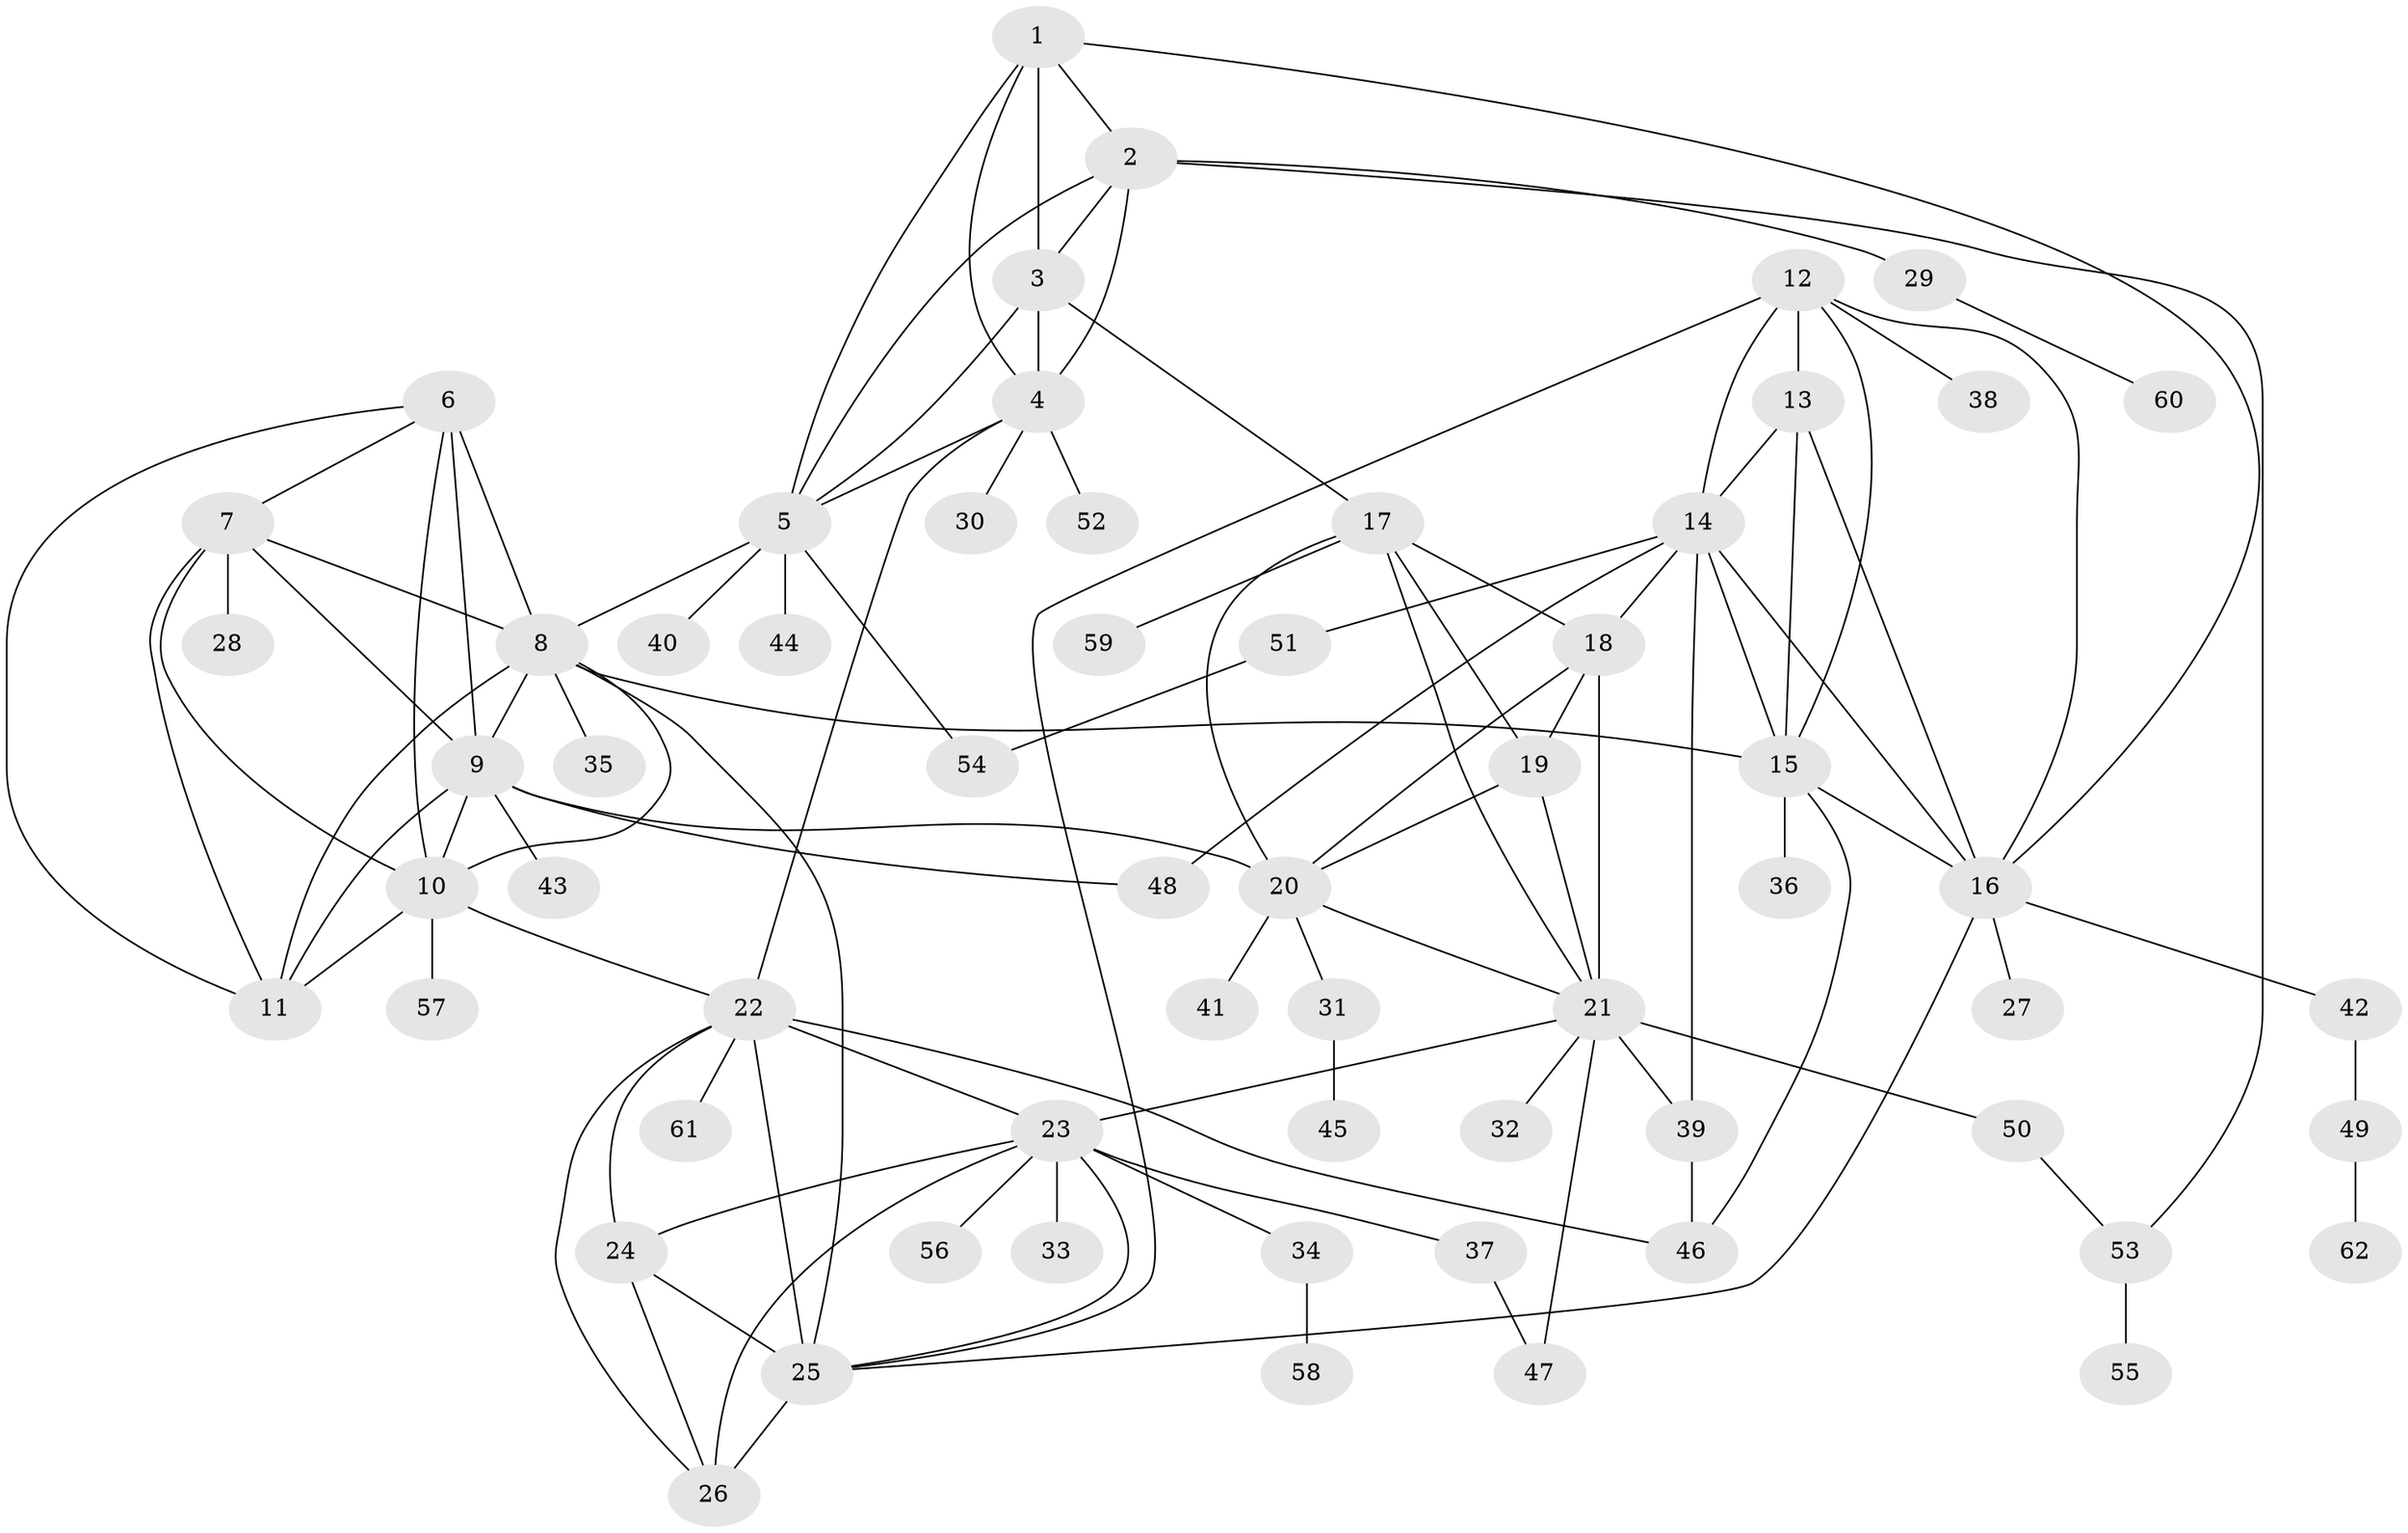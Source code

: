 // original degree distribution, {7: 0.008064516129032258, 10: 0.04032258064516129, 6: 0.04838709677419355, 5: 0.03225806451612903, 8: 0.04838709677419355, 9: 0.024193548387096774, 11: 0.024193548387096774, 12: 0.008064516129032258, 13: 0.008064516129032258, 1: 0.5241935483870968, 2: 0.1693548387096774, 3: 0.056451612903225805, 4: 0.008064516129032258}
// Generated by graph-tools (version 1.1) at 2025/52/03/04/25 22:52:36]
// undirected, 62 vertices, 110 edges
graph export_dot {
  node [color=gray90,style=filled];
  1;
  2;
  3;
  4;
  5;
  6;
  7;
  8;
  9;
  10;
  11;
  12;
  13;
  14;
  15;
  16;
  17;
  18;
  19;
  20;
  21;
  22;
  23;
  24;
  25;
  26;
  27;
  28;
  29;
  30;
  31;
  32;
  33;
  34;
  35;
  36;
  37;
  38;
  39;
  40;
  41;
  42;
  43;
  44;
  45;
  46;
  47;
  48;
  49;
  50;
  51;
  52;
  53;
  54;
  55;
  56;
  57;
  58;
  59;
  60;
  61;
  62;
  1 -- 2 [weight=1.0];
  1 -- 3 [weight=2.0];
  1 -- 4 [weight=1.0];
  1 -- 5 [weight=1.0];
  1 -- 16 [weight=1.0];
  2 -- 3 [weight=2.0];
  2 -- 4 [weight=1.0];
  2 -- 5 [weight=1.0];
  2 -- 29 [weight=3.0];
  2 -- 53 [weight=1.0];
  3 -- 4 [weight=2.0];
  3 -- 5 [weight=2.0];
  3 -- 17 [weight=1.0];
  4 -- 5 [weight=1.0];
  4 -- 22 [weight=1.0];
  4 -- 30 [weight=2.0];
  4 -- 52 [weight=1.0];
  5 -- 8 [weight=1.0];
  5 -- 40 [weight=1.0];
  5 -- 44 [weight=1.0];
  5 -- 54 [weight=1.0];
  6 -- 7 [weight=1.0];
  6 -- 8 [weight=3.0];
  6 -- 9 [weight=1.0];
  6 -- 10 [weight=1.0];
  6 -- 11 [weight=1.0];
  7 -- 8 [weight=1.0];
  7 -- 9 [weight=1.0];
  7 -- 10 [weight=1.0];
  7 -- 11 [weight=1.0];
  7 -- 28 [weight=4.0];
  8 -- 9 [weight=1.0];
  8 -- 10 [weight=1.0];
  8 -- 11 [weight=1.0];
  8 -- 15 [weight=1.0];
  8 -- 25 [weight=1.0];
  8 -- 35 [weight=1.0];
  9 -- 10 [weight=1.0];
  9 -- 11 [weight=1.0];
  9 -- 20 [weight=1.0];
  9 -- 43 [weight=1.0];
  9 -- 48 [weight=1.0];
  10 -- 11 [weight=1.0];
  10 -- 22 [weight=1.0];
  10 -- 57 [weight=1.0];
  12 -- 13 [weight=5.0];
  12 -- 14 [weight=2.0];
  12 -- 15 [weight=2.0];
  12 -- 16 [weight=2.0];
  12 -- 25 [weight=1.0];
  12 -- 38 [weight=1.0];
  13 -- 14 [weight=1.0];
  13 -- 15 [weight=1.0];
  13 -- 16 [weight=1.0];
  14 -- 15 [weight=1.0];
  14 -- 16 [weight=1.0];
  14 -- 18 [weight=1.0];
  14 -- 39 [weight=1.0];
  14 -- 48 [weight=1.0];
  14 -- 51 [weight=2.0];
  15 -- 16 [weight=1.0];
  15 -- 36 [weight=4.0];
  15 -- 46 [weight=1.0];
  16 -- 25 [weight=2.0];
  16 -- 27 [weight=1.0];
  16 -- 42 [weight=1.0];
  17 -- 18 [weight=2.0];
  17 -- 19 [weight=1.0];
  17 -- 20 [weight=1.0];
  17 -- 21 [weight=1.0];
  17 -- 59 [weight=1.0];
  18 -- 19 [weight=2.0];
  18 -- 20 [weight=2.0];
  18 -- 21 [weight=2.0];
  19 -- 20 [weight=1.0];
  19 -- 21 [weight=1.0];
  20 -- 21 [weight=1.0];
  20 -- 31 [weight=1.0];
  20 -- 41 [weight=1.0];
  21 -- 23 [weight=1.0];
  21 -- 32 [weight=1.0];
  21 -- 39 [weight=1.0];
  21 -- 47 [weight=1.0];
  21 -- 50 [weight=3.0];
  22 -- 23 [weight=1.0];
  22 -- 24 [weight=1.0];
  22 -- 25 [weight=2.0];
  22 -- 26 [weight=1.0];
  22 -- 46 [weight=1.0];
  22 -- 61 [weight=1.0];
  23 -- 24 [weight=1.0];
  23 -- 25 [weight=2.0];
  23 -- 26 [weight=1.0];
  23 -- 33 [weight=1.0];
  23 -- 34 [weight=1.0];
  23 -- 37 [weight=1.0];
  23 -- 56 [weight=1.0];
  24 -- 25 [weight=4.0];
  24 -- 26 [weight=1.0];
  25 -- 26 [weight=2.0];
  29 -- 60 [weight=1.0];
  31 -- 45 [weight=1.0];
  34 -- 58 [weight=1.0];
  37 -- 47 [weight=1.0];
  39 -- 46 [weight=1.0];
  42 -- 49 [weight=1.0];
  49 -- 62 [weight=1.0];
  50 -- 53 [weight=1.0];
  51 -- 54 [weight=1.0];
  53 -- 55 [weight=1.0];
}
